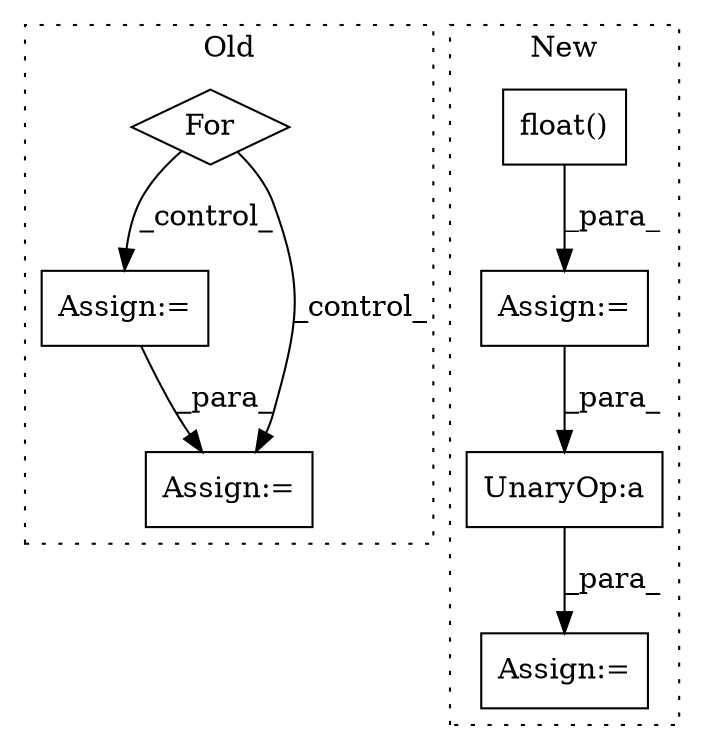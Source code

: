 digraph G {
subgraph cluster0 {
1 [label="For" a="107" s="7182,7211" l="4,14" shape="diamond"];
3 [label="Assign:=" a="68" s="7229" l="3" shape="box"];
7 [label="Assign:=" a="68" s="7287" l="3" shape="box"];
label = "Old";
style="dotted";
}
subgraph cluster1 {
2 [label="float()" a="75" s="7526" l="46" shape="box"];
4 [label="UnaryOp:a" a="61" s="7734" l="21" shape="box"];
5 [label="Assign:=" a="68" s="7615" l="3" shape="box"];
6 [label="Assign:=" a="68" s="7731" l="3" shape="box"];
label = "New";
style="dotted";
}
1 -> 7 [label="_control_"];
1 -> 3 [label="_control_"];
2 -> 5 [label="_para_"];
3 -> 7 [label="_para_"];
4 -> 6 [label="_para_"];
5 -> 4 [label="_para_"];
}